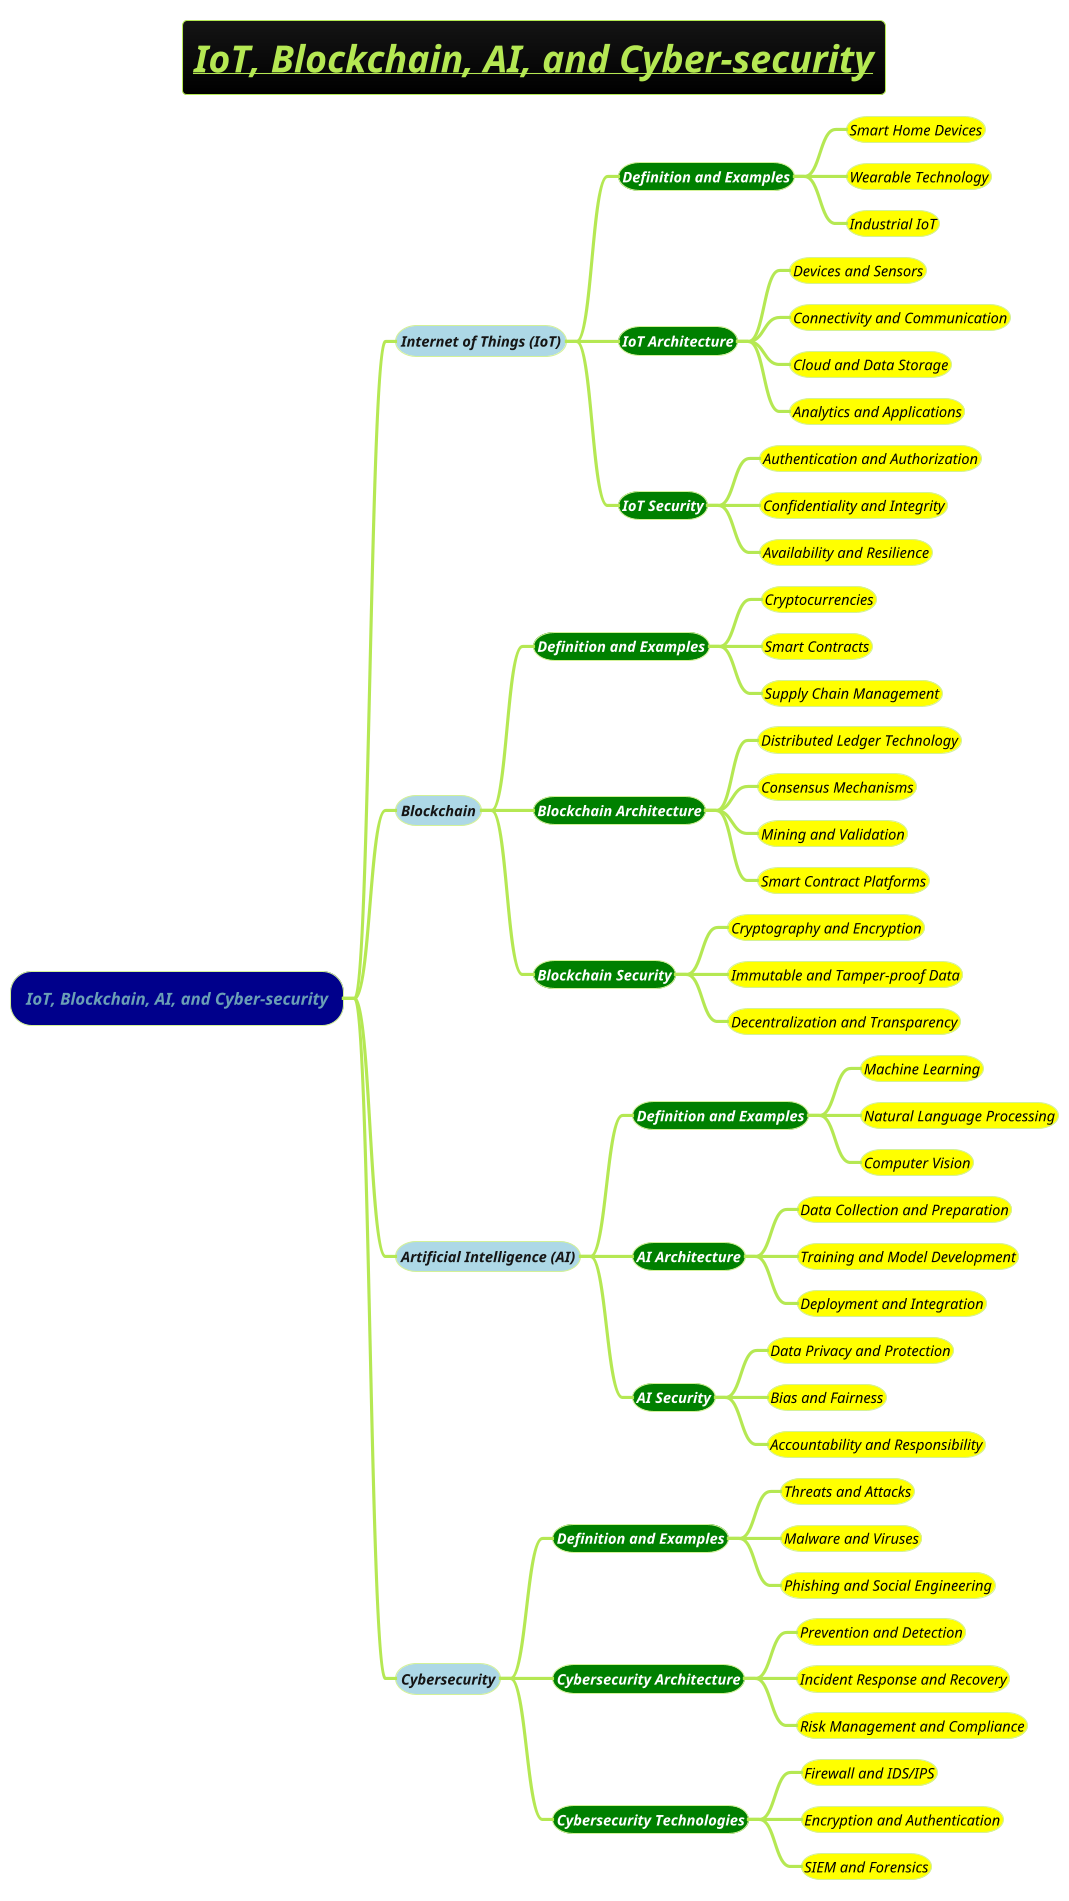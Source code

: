@startmindmap
title =<b><i><u>IoT, Blockchain, AI, and Cyber-security
!theme hacker

*[#darkblue] <i>IoT, Blockchain, AI, and Cyber-security
**[#lightblue] <i><size:14>Internet of Things (IoT)
***[#green] <b><i><size:14><color #white>Definition and Examples
****[#yellow] <i><size:14><color #black>Smart Home Devices
****[#yellow] <i><size:14><color #black>Wearable Technology
****[#yellow] <i><size:14><color #black>Industrial IoT
***[#green] <b><i><size:14><color #white>IoT Architecture
****[#yellow] <i><size:14><color #black>Devices and Sensors
****[#yellow] <i><size:14><color #black>Connectivity and Communication
****[#yellow] <i><size:14><color #black>Cloud and Data Storage
****[#yellow] <i><size:14><color #black>Analytics and Applications
***[#green] <b><i><size:14><color #white>IoT Security
****[#yellow] <i><size:14><color #black>Authentication and Authorization
****[#yellow] <i><size:14><color #black>Confidentiality and Integrity
****[#yellow] <i><size:14><color #black>Availability and Resilience

**[#lightblue] <i><size:14>Blockchain
***[#green] <b><i><size:14><color #white>Definition and Examples
****[#yellow] <i><size:14><color #black>Cryptocurrencies
****[#yellow] <i><size:14><color #black>Smart Contracts
****[#yellow] <i><size:14><color #black>Supply Chain Management
***[#green] <b><i><size:14><color #white>Blockchain Architecture
****[#yellow] <i><size:14><color #black>Distributed Ledger Technology
****[#yellow] <i><size:14><color #black>Consensus Mechanisms
****[#yellow] <i><size:14><color #black>Mining and Validation
****[#yellow] <i><size:14><color #black>Smart Contract Platforms
***[#green] <b><i><size:14><color #white>Blockchain Security
****[#yellow] <i><size:14><color #black>Cryptography and Encryption
****[#yellow] <i><size:14><color #black>Immutable and Tamper-proof Data
****[#yellow] <i><size:14><color #black>Decentralization and Transparency

**[#lightblue] <i><size:14>Artificial Intelligence (AI)
***[#green] <b><i><size:14><color #white>Definition and Examples
****[#yellow] <i><size:14><color #black>Machine Learning
****[#yellow] <i><size:14><color #black>Natural Language Processing
****[#yellow] <i><size:14><color #black>Computer Vision
***[#green] <b><i><size:14><color #white>AI Architecture
****[#yellow] <i><size:14><color #black>Data Collection and Preparation
****[#yellow] <i><size:14><color #black>Training and Model Development
****[#yellow] <i><size:14><color #black>Deployment and Integration
***[#green] <b><i><size:14><color #white>AI Security
****[#yellow] <i><size:14><color #black>Data Privacy and Protection
****[#yellow] <i><size:14><color #black>Bias and Fairness
****[#yellow] <i><size:14><color #black>Accountability and Responsibility

**[#lightblue] <i><size:14>Cybersecurity
***[#green] <b><i><size:14><color #white>Definition and Examples
****[#yellow] <i><size:14><color #black>Threats and Attacks
****[#yellow] <i><size:14><color #black>Malware and Viruses
****[#yellow] <i><size:14><color #black>Phishing and Social Engineering
***[#green] <b><i><size:14><color #white>Cybersecurity Architecture
****[#yellow] <i><size:14><color #black>Prevention and Detection
****[#yellow] <i><size:14><color #black>Incident Response and Recovery
****[#yellow] <i><size:14><color #black>Risk Management and Compliance
***[#green] <b><i><size:14><color #white>Cybersecurity Technologies
****[#yellow] <i><size:14><color #black>Firewall and IDS/IPS
****[#yellow] <i><size:14><color #black>Encryption and Authentication
****[#yellow] <i><size:14><color #black>SIEM and Forensics
@endmindmap

